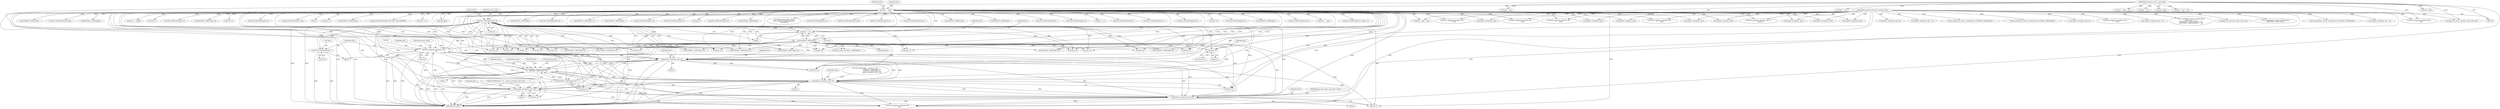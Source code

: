 digraph "0_tcpdump_ffde45acf3348f8353fb4064a1b21683ee6b5ddf@pointer" {
"1002358" [label="(Call,tptr+3)"];
"1002155" [label="(Call,ND_TCHECK2(tptr[0], 2))"];
"1002391" [label="(Call,tptr +=8)"];
"1002382" [label="(Call,print_unknown_data(ndo, tptr, \"\n\t      \", 8))"];
"1002223" [label="(Call,ipaddr_string(ndo, tptr+2))"];
"1002241" [label="(Call,as_printf(ndo, astostr, sizeof(astostr),\n\t\t\t    EXTRACT_32BITS(tptr+2)))"];
"1002207" [label="(Call,ipaddr_string(ndo, tptr+4))"];
"1002288" [label="(Call,ipaddr_string(ndo, tptr+2))"];
"1002302" [label="(Call,ipaddr_string(ndo, tptr+2))"];
"1000126" [label="(MethodParameterIn,netdissect_options *ndo)"];
"1000142" [label="(Call,tptr = pptr)"];
"1000128" [label="(MethodParameterIn,const u_char *pptr)"];
"1002162" [label="(Call,EXTRACT_16BITS(tptr))"];
"1002246" [label="(Call,EXTRACT_32BITS(tptr+2))"];
"1002378" [label="(Call,ND_TCHECK2(*tptr,8))"];
"1002483" [label="(Call,ipaddr_string(ndo, tptr))"];
"1002241" [label="(Call,as_printf(ndo, astostr, sizeof(astostr),\n\t\t\t    EXTRACT_32BITS(tptr+2)))"];
"1002192" [label="(Call,ND_PRINT((ndo, \": %u:%u (= %s)\",\n                               EXTRACT_16BITS(tptr+2),\n                               EXTRACT_32BITS(tptr+4),\n                               ipaddr_string(ndo, tptr+4))))"];
"1002357" [label="(Call,*(tptr+3))"];
"1002288" [label="(Call,ipaddr_string(ndo, tptr+2))"];
"1002353" [label="(Call,tptr+2)"];
"1002198" [label="(Call,EXTRACT_16BITS(tptr+2))"];
"1001642" [label="(Call,ND_TCHECK2(tptr[0], BGP_MP_NLRI_MINSIZE))"];
"1002385" [label="(Literal,\"\n\t      \")"];
"1002391" [label="(Call,tptr +=8)"];
"1002246" [label="(Call,EXTRACT_32BITS(tptr+2))"];
"1000208" [label="(Call,pptr + len)"];
"1002289" [label="(Identifier,ndo)"];
"1002312" [label="(Call,tptr+6)"];
"1000615" [label="(Call,ND_TCHECK2(tptr[0], 3))"];
"1002613" [label="(Call,ND_TCHECK2(tptr[3], 8))"];
"1002915" [label="(MethodReturn,RET)"];
"1002886" [label="(Call,print_unknown_data(ndo, pptr, \"\n\t    \", len))"];
"1002462" [label="(Call,ipaddr_string(ndo, tptr))"];
"1002159" [label="(Literal,2)"];
"1002261" [label="(Call,tptr+2)"];
"1002529" [label="(Call,ND_TCHECK2(tptr[0], 8))"];
"1000126" [label="(MethodParameterIn,netdissect_options *ndo)"];
"1002379" [label="(Call,*tptr)"];
"1002335" [label="(Call,tptr+6)"];
"1002161" [label="(Identifier,extd_comm)"];
"1000128" [label="(MethodParameterIn,const u_char *pptr)"];
"1002359" [label="(Identifier,tptr)"];
"1002383" [label="(Identifier,ndo)"];
"1002629" [label="(Call,tptr+3)"];
"1002493" [label="(Call,ND_TCHECK2(tptr[0], 4))"];
"1002381" [label="(Literal,8)"];
"1000493" [label="(Call,EXTRACT_32BITS(tptr))"];
"1000331" [label="(Call,ipaddr_string(ndo, tptr))"];
"1002472" [label="(Call,ND_TCHECK2(tptr[0], 8))"];
"1001097" [label="(Call,tptr += tlen)"];
"1002250" [label="(Call,EXTRACT_16BITS(tptr+6))"];
"1002602" [label="(Call,ND_TCHECK2(tptr[3], length - 3))"];
"1002384" [label="(Identifier,tptr)"];
"1000567" [label="(Call,ipaddr_string(ndo, tptr))"];
"1002244" [label="(Call,sizeof(astostr))"];
"1000357" [label="(Call,EXTRACT_32BITS(tptr))"];
"1000663" [label="(Call,ND_TCHECK2(tptr[0], tlen))"];
"1002260" [label="(Call,EXTRACT_32BITS(tptr+2))"];
"1000142" [label="(Call,tptr = pptr)"];
"1002664" [label="(Call,EXTRACT_32BITS(tptr))"];
"1002125" [label="(Call,pptr + len)"];
"1001092" [label="(Call,print_unknown_data(ndo, tptr, \"\n\t    \", tlen))"];
"1002378" [label="(Call,ND_TCHECK2(*tptr,8))"];
"1002361" [label="(Call,EXTRACT_16BITS(tptr+4))"];
"1002905" [label="(Call,print_unknown_data(ndo, pptr, \"\n\t    \", len))"];
"1002203" [label="(Call,EXTRACT_32BITS(tptr+4))"];
"1002392" [label="(Identifier,tptr)"];
"1002155" [label="(Call,ND_TCHECK2(tptr[0], 2))"];
"1002153" [label="(Block,)"];
"1002362" [label="(Call,tptr+4)"];
"1002151" [label="(Identifier,tlen)"];
"1000401" [label="(Call,as_printf(ndo, astostr, sizeof(astostr), EXTRACT_16BITS(tptr)))"];
"1002386" [label="(Literal,8)"];
"1000206" [label="(Call,tptr < pptr + len)"];
"1002636" [label="(Call,tptr += length)"];
"1002123" [label="(Call,tptr = pptr + len)"];
"1002303" [label="(Identifier,ndo)"];
"1002402" [label="(Call,tptr+1)"];
"1000486" [label="(Call,ND_TCHECK2(tptr[0], 4))"];
"1002207" [label="(Call,ipaddr_string(ndo, tptr+4))"];
"1002435" [label="(Call,EXTRACT_24BITS(tptr+2))"];
"1002188" [label="(Block,)"];
"1000428" [label="(Call,ipaddr_string(ndo, tptr + 4))"];
"1002465" [label="(Call,ipaddr_string(ndo, tptr+4))"];
"1002586" [label="(Call,tptr+1)"];
"1001627" [label="(Call,pptr + len)"];
"1002556" [label="(Call,print_unknown_data(ndo, tptr, \"\n\t      \", tlen))"];
"1002309" [label="(Identifier,bgp_extd_comm_ospf_rtype_values)"];
"1002182" [label="(Call,tptr+2)"];
"1002373" [label="(Call,tptr+2)"];
"1000445" [label="(Call,ND_TCHECK2(tptr[0], 8))"];
"1000682" [label="(Call,print_unknown_data(ndo, tptr, \"\n\t    \", tlen))"];
"1000385" [label="(Call,ND_TCHECK2(tptr[0], len))"];
"1000130" [label="(Block,)"];
"1002224" [label="(Identifier,ndo)"];
"1002436" [label="(Call,tptr+2)"];
"1000426" [label="(Call,EXTRACT_32BITS(tptr))"];
"1002540" [label="(Call,ipaddr_string(ndo, tptr))"];
"1002209" [label="(Call,tptr+4)"];
"1000463" [label="(Call,ipaddr_string(ndo, tptr + 4))"];
"1000598" [label="(Call,ipaddr_string(ndo, tptr))"];
"1002208" [label="(Identifier,ndo)"];
"1002440" [label="(Call,tptr +=5)"];
"1002387" [label="(ControlStructure,break;)"];
"1002225" [label="(Call,tptr+2)"];
"1001170" [label="(Call,tptr - pptr)"];
"1000144" [label="(Identifier,pptr)"];
"1002229" [label="(Call,tptr+6)"];
"1001625" [label="(Call,tptr = pptr + len)"];
"1002162" [label="(Call,EXTRACT_16BITS(tptr))"];
"1002659" [label="(Call,as_printf(ndo, astostr, sizeof(astostr), EXTRACT_32BITS(tptr)))"];
"1002290" [label="(Call,tptr+2)"];
"1002358" [label="(Call,tptr+3)"];
"1000456" [label="(Call,as_printf(ndo, astostr, sizeof(astostr), EXTRACT_32BITS(tptr)))"];
"1002242" [label="(Identifier,ndo)"];
"1002160" [label="(Call,extd_comm=EXTRACT_16BITS(tptr))"];
"1002247" [label="(Call,tptr+2)"];
"1002222" [label="(Block,)"];
"1002319" [label="(Call,tptr+7)"];
"1002304" [label="(Call,tptr+2)"];
"1001649" [label="(Call,EXTRACT_16BITS(tptr))"];
"1002486" [label="(Call,ipaddr_string(ndo, tptr+4))"];
"1002644" [label="(Call,ND_TCHECK2(tptr[0], 4))"];
"1001617" [label="(Call,print_unknown_data(ndo, tptr, \"\n\t    \", tlen))"];
"1002585" [label="(Call,EXTRACT_16BITS(tptr+1))"];
"1002283" [label="(Call,ND_PRINT((ndo, \"%s\", ipaddr_string(ndo, tptr+2))))"];
"1000622" [label="(Call,EXTRACT_16BITS(tptr))"];
"1000347" [label="(Call,ND_TCHECK2(tptr[0], 4))"];
"1000557" [label="(Call,ND_TCHECK2(tptr[0], 4))"];
"1002301" [label="(Block,)"];
"1002113" [label="(Call,print_unknown_data(ndo, tptr-3, \"\n\t    \", tlen))"];
"1002095" [label="(Call,tptr-3)"];
"1002412" [label="(Call,ND_TCHECK2(tptr[0], 5))"];
"1000406" [label="(Call,EXTRACT_16BITS(tptr))"];
"1002329" [label="(Call,tptr+6)"];
"1002230" [label="(Identifier,tptr)"];
"1000170" [label="(Call,tok2str(bgp_origin_values,\n\t\t\t\t\t\t\"Unknown Origin Typecode\",\n\t\t\t\t\t\ttptr[0]))"];
"1000321" [label="(Call,ND_TCHECK2(tptr[0], 4))"];
"1001073" [label="(Call,ND_TCHECK2(tptr[0], tlen))"];
"1000200" [label="(Call,bgp_attr_get_as_size(ndo, atype, pptr, len))"];
"1002520" [label="(Call,ipaddr_string(ndo, tptr))"];
"1002228" [label="(Call,EXTRACT_16BITS(tptr+6))"];
"1002393" [label="(Literal,8)"];
"1002243" [label="(Identifier,astostr)"];
"1002627" [label="(Call,print_unknown_data(ndo, tptr+3,\"\n\t      \", length-3))"];
"1002199" [label="(Call,tptr+2)"];
"1002202" [label="(Block,)"];
"1000408" [label="(Call,ipaddr_string(ndo, tptr + 2))"];
"1002372" [label="(Call,EXTRACT_16BITS(tptr+2))"];
"1002844" [label="(Call,EXTRACT_32BITS(tptr))"];
"1002251" [label="(Call,tptr+6)"];
"1002240" [label="(Block,)"];
"1000258" [label="(Call,as_printf(ndo, astostr, sizeof(astostr),\n\t\t\t\tas_size == 2 ?\n\t\t\t\tEXTRACT_16BITS(&tptr[2 + i]) :\n\t\t\t\tEXTRACT_32BITS(&tptr[2 + i])))"];
"1002360" [label="(Literal,3)"];
"1002796" [label="(Call,bgp_attr_print(ndo, atype, tptr, alen))"];
"1002382" [label="(Call,print_unknown_data(ndo, tptr, \"\n\t      \", 8))"];
"1000143" [label="(Identifier,tptr)"];
"1000461" [label="(Call,EXTRACT_32BITS(tptr))"];
"1002204" [label="(Call,tptr+4)"];
"1002509" [label="(Call,ND_TCHECK2(tptr[0], 8))"];
"1002451" [label="(Call,ND_TCHECK2(tptr[0], 8))"];
"1001696" [label="(Call,tptr - pptr)"];
"1000542" [label="(Call,tptr +=4)"];
"1002302" [label="(Call,ipaddr_string(ndo, tptr+2))"];
"1000587" [label="(Call,ND_TCHECK2(tptr[0], 4))"];
"1002566" [label="(Call,ND_TCHECK2(tptr[0], 3))"];
"1000421" [label="(Call,as_printf(ndo, astostr, sizeof(astostr),\n\t\t\tEXTRACT_32BITS(tptr)))"];
"1002286" [label="(Block,)"];
"1002252" [label="(Identifier,tptr)"];
"1002156" [label="(Call,tptr[0])"];
"1000146" [label="(Identifier,tlen)"];
"1002503" [label="(Call,ipaddr_string(ndo, tptr))"];
"1002223" [label="(Call,ipaddr_string(ndo, tptr+2))"];
"1002163" [label="(Identifier,tptr)"];
"1002358" -> "1002357"  [label="AST: "];
"1002358" -> "1002360"  [label="CFG: "];
"1002359" -> "1002358"  [label="AST: "];
"1002360" -> "1002358"  [label="AST: "];
"1002357" -> "1002358"  [label="CFG: "];
"1002155" -> "1002358"  [label="DDG: "];
"1000142" -> "1002358"  [label="DDG: "];
"1002162" -> "1002358"  [label="DDG: "];
"1002155" -> "1002153"  [label="AST: "];
"1002155" -> "1002159"  [label="CFG: "];
"1002156" -> "1002155"  [label="AST: "];
"1002159" -> "1002155"  [label="AST: "];
"1002161" -> "1002155"  [label="CFG: "];
"1002155" -> "1002915"  [label="DDG: "];
"1002155" -> "1002915"  [label="DDG: "];
"1002391" -> "1002155"  [label="DDG: "];
"1002378" -> "1002155"  [label="DDG: "];
"1000142" -> "1002155"  [label="DDG: "];
"1002155" -> "1002162"  [label="DDG: "];
"1002155" -> "1002182"  [label="DDG: "];
"1002155" -> "1002198"  [label="DDG: "];
"1002155" -> "1002199"  [label="DDG: "];
"1002155" -> "1002203"  [label="DDG: "];
"1002155" -> "1002204"  [label="DDG: "];
"1002155" -> "1002207"  [label="DDG: "];
"1002155" -> "1002209"  [label="DDG: "];
"1002155" -> "1002223"  [label="DDG: "];
"1002155" -> "1002225"  [label="DDG: "];
"1002155" -> "1002228"  [label="DDG: "];
"1002155" -> "1002229"  [label="DDG: "];
"1002155" -> "1002246"  [label="DDG: "];
"1002155" -> "1002247"  [label="DDG: "];
"1002155" -> "1002250"  [label="DDG: "];
"1002155" -> "1002251"  [label="DDG: "];
"1002155" -> "1002260"  [label="DDG: "];
"1002155" -> "1002261"  [label="DDG: "];
"1002155" -> "1002288"  [label="DDG: "];
"1002155" -> "1002290"  [label="DDG: "];
"1002155" -> "1002302"  [label="DDG: "];
"1002155" -> "1002304"  [label="DDG: "];
"1002155" -> "1002312"  [label="DDG: "];
"1002155" -> "1002319"  [label="DDG: "];
"1002155" -> "1002329"  [label="DDG: "];
"1002155" -> "1002335"  [label="DDG: "];
"1002155" -> "1002353"  [label="DDG: "];
"1002155" -> "1002361"  [label="DDG: "];
"1002155" -> "1002362"  [label="DDG: "];
"1002155" -> "1002372"  [label="DDG: "];
"1002155" -> "1002373"  [label="DDG: "];
"1002155" -> "1002378"  [label="DDG: "];
"1002155" -> "1002382"  [label="DDG: "];
"1002155" -> "1002391"  [label="DDG: "];
"1002391" -> "1002153"  [label="AST: "];
"1002391" -> "1002393"  [label="CFG: "];
"1002392" -> "1002391"  [label="AST: "];
"1002393" -> "1002391"  [label="AST: "];
"1002151" -> "1002391"  [label="CFG: "];
"1002391" -> "1002915"  [label="DDG: "];
"1002391" -> "1002162"  [label="DDG: "];
"1002382" -> "1002391"  [label="DDG: "];
"1000142" -> "1002391"  [label="DDG: "];
"1002162" -> "1002391"  [label="DDG: "];
"1002382" -> "1002188"  [label="AST: "];
"1002382" -> "1002386"  [label="CFG: "];
"1002383" -> "1002382"  [label="AST: "];
"1002384" -> "1002382"  [label="AST: "];
"1002385" -> "1002382"  [label="AST: "];
"1002386" -> "1002382"  [label="AST: "];
"1002387" -> "1002382"  [label="CFG: "];
"1002382" -> "1002915"  [label="DDG: "];
"1002382" -> "1002915"  [label="DDG: "];
"1002382" -> "1002915"  [label="DDG: "];
"1002382" -> "1002207"  [label="DDG: "];
"1002382" -> "1002223"  [label="DDG: "];
"1002382" -> "1002241"  [label="DDG: "];
"1002382" -> "1002288"  [label="DDG: "];
"1002382" -> "1002302"  [label="DDG: "];
"1002223" -> "1002382"  [label="DDG: "];
"1002241" -> "1002382"  [label="DDG: "];
"1002207" -> "1002382"  [label="DDG: "];
"1002288" -> "1002382"  [label="DDG: "];
"1002302" -> "1002382"  [label="DDG: "];
"1000126" -> "1002382"  [label="DDG: "];
"1000142" -> "1002382"  [label="DDG: "];
"1002162" -> "1002382"  [label="DDG: "];
"1002382" -> "1002905"  [label="DDG: "];
"1002223" -> "1002222"  [label="AST: "];
"1002223" -> "1002225"  [label="CFG: "];
"1002224" -> "1002223"  [label="AST: "];
"1002225" -> "1002223"  [label="AST: "];
"1002230" -> "1002223"  [label="CFG: "];
"1002223" -> "1002915"  [label="DDG: "];
"1002223" -> "1002915"  [label="DDG: "];
"1002223" -> "1002915"  [label="DDG: "];
"1002223" -> "1002207"  [label="DDG: "];
"1002241" -> "1002223"  [label="DDG: "];
"1002207" -> "1002223"  [label="DDG: "];
"1002288" -> "1002223"  [label="DDG: "];
"1002302" -> "1002223"  [label="DDG: "];
"1000126" -> "1002223"  [label="DDG: "];
"1000142" -> "1002223"  [label="DDG: "];
"1002162" -> "1002223"  [label="DDG: "];
"1002223" -> "1002241"  [label="DDG: "];
"1002223" -> "1002288"  [label="DDG: "];
"1002223" -> "1002302"  [label="DDG: "];
"1002223" -> "1002905"  [label="DDG: "];
"1002241" -> "1002240"  [label="AST: "];
"1002241" -> "1002246"  [label="CFG: "];
"1002242" -> "1002241"  [label="AST: "];
"1002243" -> "1002241"  [label="AST: "];
"1002244" -> "1002241"  [label="AST: "];
"1002246" -> "1002241"  [label="AST: "];
"1002252" -> "1002241"  [label="CFG: "];
"1002241" -> "1002915"  [label="DDG: "];
"1002241" -> "1002915"  [label="DDG: "];
"1002241" -> "1002915"  [label="DDG: "];
"1002241" -> "1002915"  [label="DDG: "];
"1002241" -> "1002207"  [label="DDG: "];
"1002207" -> "1002241"  [label="DDG: "];
"1002288" -> "1002241"  [label="DDG: "];
"1002302" -> "1002241"  [label="DDG: "];
"1000126" -> "1002241"  [label="DDG: "];
"1002246" -> "1002241"  [label="DDG: "];
"1002241" -> "1002288"  [label="DDG: "];
"1002241" -> "1002302"  [label="DDG: "];
"1002241" -> "1002905"  [label="DDG: "];
"1002207" -> "1002202"  [label="AST: "];
"1002207" -> "1002209"  [label="CFG: "];
"1002208" -> "1002207"  [label="AST: "];
"1002209" -> "1002207"  [label="AST: "];
"1002192" -> "1002207"  [label="CFG: "];
"1002207" -> "1002915"  [label="DDG: "];
"1002207" -> "1002915"  [label="DDG: "];
"1002207" -> "1002915"  [label="DDG: "];
"1002288" -> "1002207"  [label="DDG: "];
"1002302" -> "1002207"  [label="DDG: "];
"1000126" -> "1002207"  [label="DDG: "];
"1000142" -> "1002207"  [label="DDG: "];
"1002162" -> "1002207"  [label="DDG: "];
"1002207" -> "1002288"  [label="DDG: "];
"1002207" -> "1002302"  [label="DDG: "];
"1002207" -> "1002905"  [label="DDG: "];
"1002288" -> "1002286"  [label="AST: "];
"1002288" -> "1002290"  [label="CFG: "];
"1002289" -> "1002288"  [label="AST: "];
"1002290" -> "1002288"  [label="AST: "];
"1002283" -> "1002288"  [label="CFG: "];
"1002288" -> "1002915"  [label="DDG: "];
"1002288" -> "1002915"  [label="DDG: "];
"1002288" -> "1002915"  [label="DDG: "];
"1002302" -> "1002288"  [label="DDG: "];
"1000126" -> "1002288"  [label="DDG: "];
"1000142" -> "1002288"  [label="DDG: "];
"1002162" -> "1002288"  [label="DDG: "];
"1002288" -> "1002302"  [label="DDG: "];
"1002288" -> "1002905"  [label="DDG: "];
"1002302" -> "1002301"  [label="AST: "];
"1002302" -> "1002304"  [label="CFG: "];
"1002303" -> "1002302"  [label="AST: "];
"1002304" -> "1002302"  [label="AST: "];
"1002309" -> "1002302"  [label="CFG: "];
"1002302" -> "1002915"  [label="DDG: "];
"1002302" -> "1002915"  [label="DDG: "];
"1002302" -> "1002915"  [label="DDG: "];
"1000126" -> "1002302"  [label="DDG: "];
"1000142" -> "1002302"  [label="DDG: "];
"1002162" -> "1002302"  [label="DDG: "];
"1002302" -> "1002905"  [label="DDG: "];
"1000126" -> "1000125"  [label="AST: "];
"1000126" -> "1002915"  [label="DDG: "];
"1000126" -> "1000200"  [label="DDG: "];
"1000126" -> "1000258"  [label="DDG: "];
"1000126" -> "1000331"  [label="DDG: "];
"1000126" -> "1000401"  [label="DDG: "];
"1000126" -> "1000408"  [label="DDG: "];
"1000126" -> "1000421"  [label="DDG: "];
"1000126" -> "1000428"  [label="DDG: "];
"1000126" -> "1000456"  [label="DDG: "];
"1000126" -> "1000463"  [label="DDG: "];
"1000126" -> "1000567"  [label="DDG: "];
"1000126" -> "1000598"  [label="DDG: "];
"1000126" -> "1000682"  [label="DDG: "];
"1000126" -> "1001092"  [label="DDG: "];
"1000126" -> "1001617"  [label="DDG: "];
"1000126" -> "1002113"  [label="DDG: "];
"1000126" -> "1002462"  [label="DDG: "];
"1000126" -> "1002465"  [label="DDG: "];
"1000126" -> "1002483"  [label="DDG: "];
"1000126" -> "1002486"  [label="DDG: "];
"1000126" -> "1002503"  [label="DDG: "];
"1000126" -> "1002520"  [label="DDG: "];
"1000126" -> "1002540"  [label="DDG: "];
"1000126" -> "1002556"  [label="DDG: "];
"1000126" -> "1002627"  [label="DDG: "];
"1000126" -> "1002659"  [label="DDG: "];
"1000126" -> "1002796"  [label="DDG: "];
"1000126" -> "1002886"  [label="DDG: "];
"1000126" -> "1002905"  [label="DDG: "];
"1000142" -> "1000130"  [label="AST: "];
"1000142" -> "1000144"  [label="CFG: "];
"1000143" -> "1000142"  [label="AST: "];
"1000144" -> "1000142"  [label="AST: "];
"1000146" -> "1000142"  [label="CFG: "];
"1000142" -> "1002915"  [label="DDG: "];
"1000142" -> "1002915"  [label="DDG: "];
"1000128" -> "1000142"  [label="DDG: "];
"1000142" -> "1000170"  [label="DDG: "];
"1000142" -> "1000206"  [label="DDG: "];
"1000142" -> "1000321"  [label="DDG: "];
"1000142" -> "1000331"  [label="DDG: "];
"1000142" -> "1000347"  [label="DDG: "];
"1000142" -> "1000357"  [label="DDG: "];
"1000142" -> "1000385"  [label="DDG: "];
"1000142" -> "1000406"  [label="DDG: "];
"1000142" -> "1000426"  [label="DDG: "];
"1000142" -> "1000445"  [label="DDG: "];
"1000142" -> "1000461"  [label="DDG: "];
"1000142" -> "1000486"  [label="DDG: "];
"1000142" -> "1000493"  [label="DDG: "];
"1000142" -> "1000542"  [label="DDG: "];
"1000142" -> "1000557"  [label="DDG: "];
"1000142" -> "1000567"  [label="DDG: "];
"1000142" -> "1000587"  [label="DDG: "];
"1000142" -> "1000598"  [label="DDG: "];
"1000142" -> "1000615"  [label="DDG: "];
"1000142" -> "1000622"  [label="DDG: "];
"1000142" -> "1000663"  [label="DDG: "];
"1000142" -> "1000682"  [label="DDG: "];
"1000142" -> "1001073"  [label="DDG: "];
"1000142" -> "1001092"  [label="DDG: "];
"1000142" -> "1001097"  [label="DDG: "];
"1000142" -> "1001617"  [label="DDG: "];
"1000142" -> "1001642"  [label="DDG: "];
"1000142" -> "1001649"  [label="DDG: "];
"1000142" -> "1002095"  [label="DDG: "];
"1000142" -> "1002162"  [label="DDG: "];
"1000142" -> "1002198"  [label="DDG: "];
"1000142" -> "1002199"  [label="DDG: "];
"1000142" -> "1002203"  [label="DDG: "];
"1000142" -> "1002204"  [label="DDG: "];
"1000142" -> "1002209"  [label="DDG: "];
"1000142" -> "1002225"  [label="DDG: "];
"1000142" -> "1002228"  [label="DDG: "];
"1000142" -> "1002229"  [label="DDG: "];
"1000142" -> "1002246"  [label="DDG: "];
"1000142" -> "1002247"  [label="DDG: "];
"1000142" -> "1002250"  [label="DDG: "];
"1000142" -> "1002251"  [label="DDG: "];
"1000142" -> "1002260"  [label="DDG: "];
"1000142" -> "1002261"  [label="DDG: "];
"1000142" -> "1002290"  [label="DDG: "];
"1000142" -> "1002304"  [label="DDG: "];
"1000142" -> "1002312"  [label="DDG: "];
"1000142" -> "1002319"  [label="DDG: "];
"1000142" -> "1002329"  [label="DDG: "];
"1000142" -> "1002335"  [label="DDG: "];
"1000142" -> "1002353"  [label="DDG: "];
"1000142" -> "1002361"  [label="DDG: "];
"1000142" -> "1002362"  [label="DDG: "];
"1000142" -> "1002372"  [label="DDG: "];
"1000142" -> "1002373"  [label="DDG: "];
"1000142" -> "1002402"  [label="DDG: "];
"1000142" -> "1002412"  [label="DDG: "];
"1000142" -> "1002435"  [label="DDG: "];
"1000142" -> "1002436"  [label="DDG: "];
"1000142" -> "1002440"  [label="DDG: "];
"1000142" -> "1002451"  [label="DDG: "];
"1000142" -> "1002462"  [label="DDG: "];
"1000142" -> "1002472"  [label="DDG: "];
"1000142" -> "1002483"  [label="DDG: "];
"1000142" -> "1002493"  [label="DDG: "];
"1000142" -> "1002503"  [label="DDG: "];
"1000142" -> "1002509"  [label="DDG: "];
"1000142" -> "1002520"  [label="DDG: "];
"1000142" -> "1002529"  [label="DDG: "];
"1000142" -> "1002540"  [label="DDG: "];
"1000142" -> "1002556"  [label="DDG: "];
"1000142" -> "1002566"  [label="DDG: "];
"1000142" -> "1002585"  [label="DDG: "];
"1000142" -> "1002586"  [label="DDG: "];
"1000142" -> "1002602"  [label="DDG: "];
"1000142" -> "1002613"  [label="DDG: "];
"1000142" -> "1002627"  [label="DDG: "];
"1000142" -> "1002629"  [label="DDG: "];
"1000142" -> "1002636"  [label="DDG: "];
"1000142" -> "1002644"  [label="DDG: "];
"1000142" -> "1002664"  [label="DDG: "];
"1000142" -> "1002844"  [label="DDG: "];
"1000128" -> "1000125"  [label="AST: "];
"1000128" -> "1002915"  [label="DDG: "];
"1000128" -> "1000200"  [label="DDG: "];
"1000128" -> "1000206"  [label="DDG: "];
"1000128" -> "1000208"  [label="DDG: "];
"1000128" -> "1001170"  [label="DDG: "];
"1000128" -> "1001625"  [label="DDG: "];
"1000128" -> "1001627"  [label="DDG: "];
"1000128" -> "1001696"  [label="DDG: "];
"1000128" -> "1002123"  [label="DDG: "];
"1000128" -> "1002125"  [label="DDG: "];
"1000128" -> "1002886"  [label="DDG: "];
"1000128" -> "1002905"  [label="DDG: "];
"1002162" -> "1002160"  [label="AST: "];
"1002162" -> "1002163"  [label="CFG: "];
"1002163" -> "1002162"  [label="AST: "];
"1002160" -> "1002162"  [label="CFG: "];
"1002162" -> "1002160"  [label="DDG: "];
"1002162" -> "1002182"  [label="DDG: "];
"1002162" -> "1002198"  [label="DDG: "];
"1002162" -> "1002199"  [label="DDG: "];
"1002162" -> "1002203"  [label="DDG: "];
"1002162" -> "1002204"  [label="DDG: "];
"1002162" -> "1002209"  [label="DDG: "];
"1002162" -> "1002225"  [label="DDG: "];
"1002162" -> "1002228"  [label="DDG: "];
"1002162" -> "1002229"  [label="DDG: "];
"1002162" -> "1002246"  [label="DDG: "];
"1002162" -> "1002247"  [label="DDG: "];
"1002162" -> "1002250"  [label="DDG: "];
"1002162" -> "1002251"  [label="DDG: "];
"1002162" -> "1002260"  [label="DDG: "];
"1002162" -> "1002261"  [label="DDG: "];
"1002162" -> "1002290"  [label="DDG: "];
"1002162" -> "1002304"  [label="DDG: "];
"1002162" -> "1002312"  [label="DDG: "];
"1002162" -> "1002319"  [label="DDG: "];
"1002162" -> "1002329"  [label="DDG: "];
"1002162" -> "1002335"  [label="DDG: "];
"1002162" -> "1002353"  [label="DDG: "];
"1002162" -> "1002361"  [label="DDG: "];
"1002162" -> "1002362"  [label="DDG: "];
"1002162" -> "1002372"  [label="DDG: "];
"1002162" -> "1002373"  [label="DDG: "];
"1002246" -> "1002247"  [label="CFG: "];
"1002247" -> "1002246"  [label="AST: "];
"1002246" -> "1002915"  [label="DDG: "];
"1002378" -> "1002188"  [label="AST: "];
"1002378" -> "1002381"  [label="CFG: "];
"1002379" -> "1002378"  [label="AST: "];
"1002381" -> "1002378"  [label="AST: "];
"1002383" -> "1002378"  [label="CFG: "];
"1002378" -> "1002915"  [label="DDG: "];
"1002378" -> "1002915"  [label="DDG: "];
}
